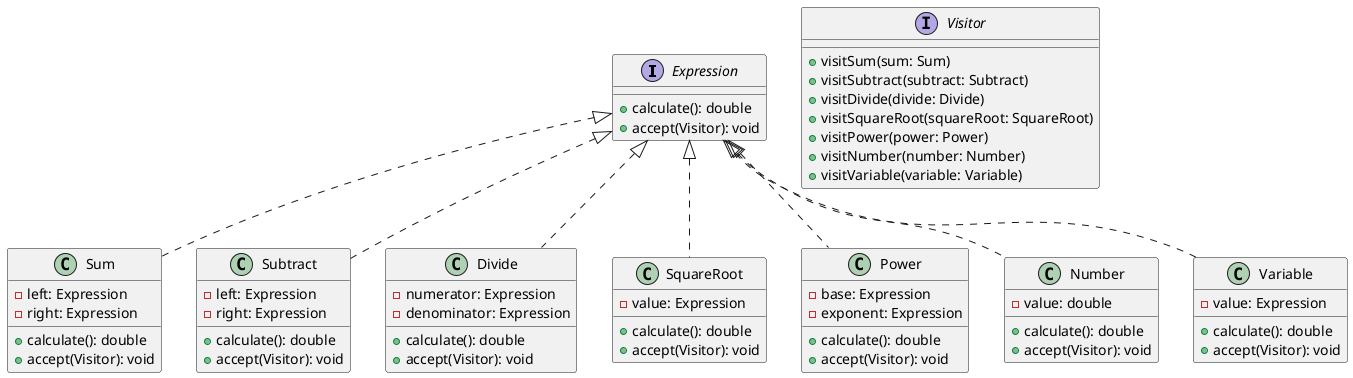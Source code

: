 @startuml

interface Expression {
    + calculate(): double
    + accept(Visitor): void
}

class Sum implements Expression {
    - left: Expression
    - right: Expression
    + calculate(): double
    + accept(Visitor): void
}

class Subtract implements Expression {
    - left: Expression
    - right: Expression
    + calculate(): double
    + accept(Visitor): void
}

class Divide implements Expression {
    - numerator: Expression
    - denominator: Expression
    + calculate(): double
    + accept(Visitor): void
}

class SquareRoot implements Expression {
    - value: Expression
    + calculate(): double
    + accept(Visitor): void
}

class Power implements Expression {
    - base: Expression
    - exponent: Expression
    + calculate(): double
    + accept(Visitor): void
}

class Number implements Expression {
    - value: double
    + calculate(): double
    + accept(Visitor): void
   }

class Variable implements Expression {
    - value: Expression
    + calculate(): double
    + accept(Visitor): void
}

interface Visitor {
    + visitSum(sum: Sum)
    + visitSubtract(subtract: Subtract)
    + visitDivide(divide: Divide)
    + visitSquareRoot(squareRoot: SquareRoot)
    + visitPower(power: Power)
    + visitNumber(number: Number)
    + visitVariable(variable: Variable)
}


@enduml
